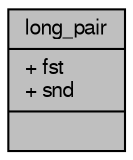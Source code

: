 digraph "long_pair"
{
  edge [fontname="FreeSans",fontsize="10",labelfontname="FreeSans",labelfontsize="10"];
  node [fontname="FreeSans",fontsize="10",shape=record];
  Node1 [label="{long_pair\n|+ fst\l+ snd\l|}",height=0.2,width=0.4,color="black", fillcolor="grey75", style="filled", fontcolor="black"];
}

